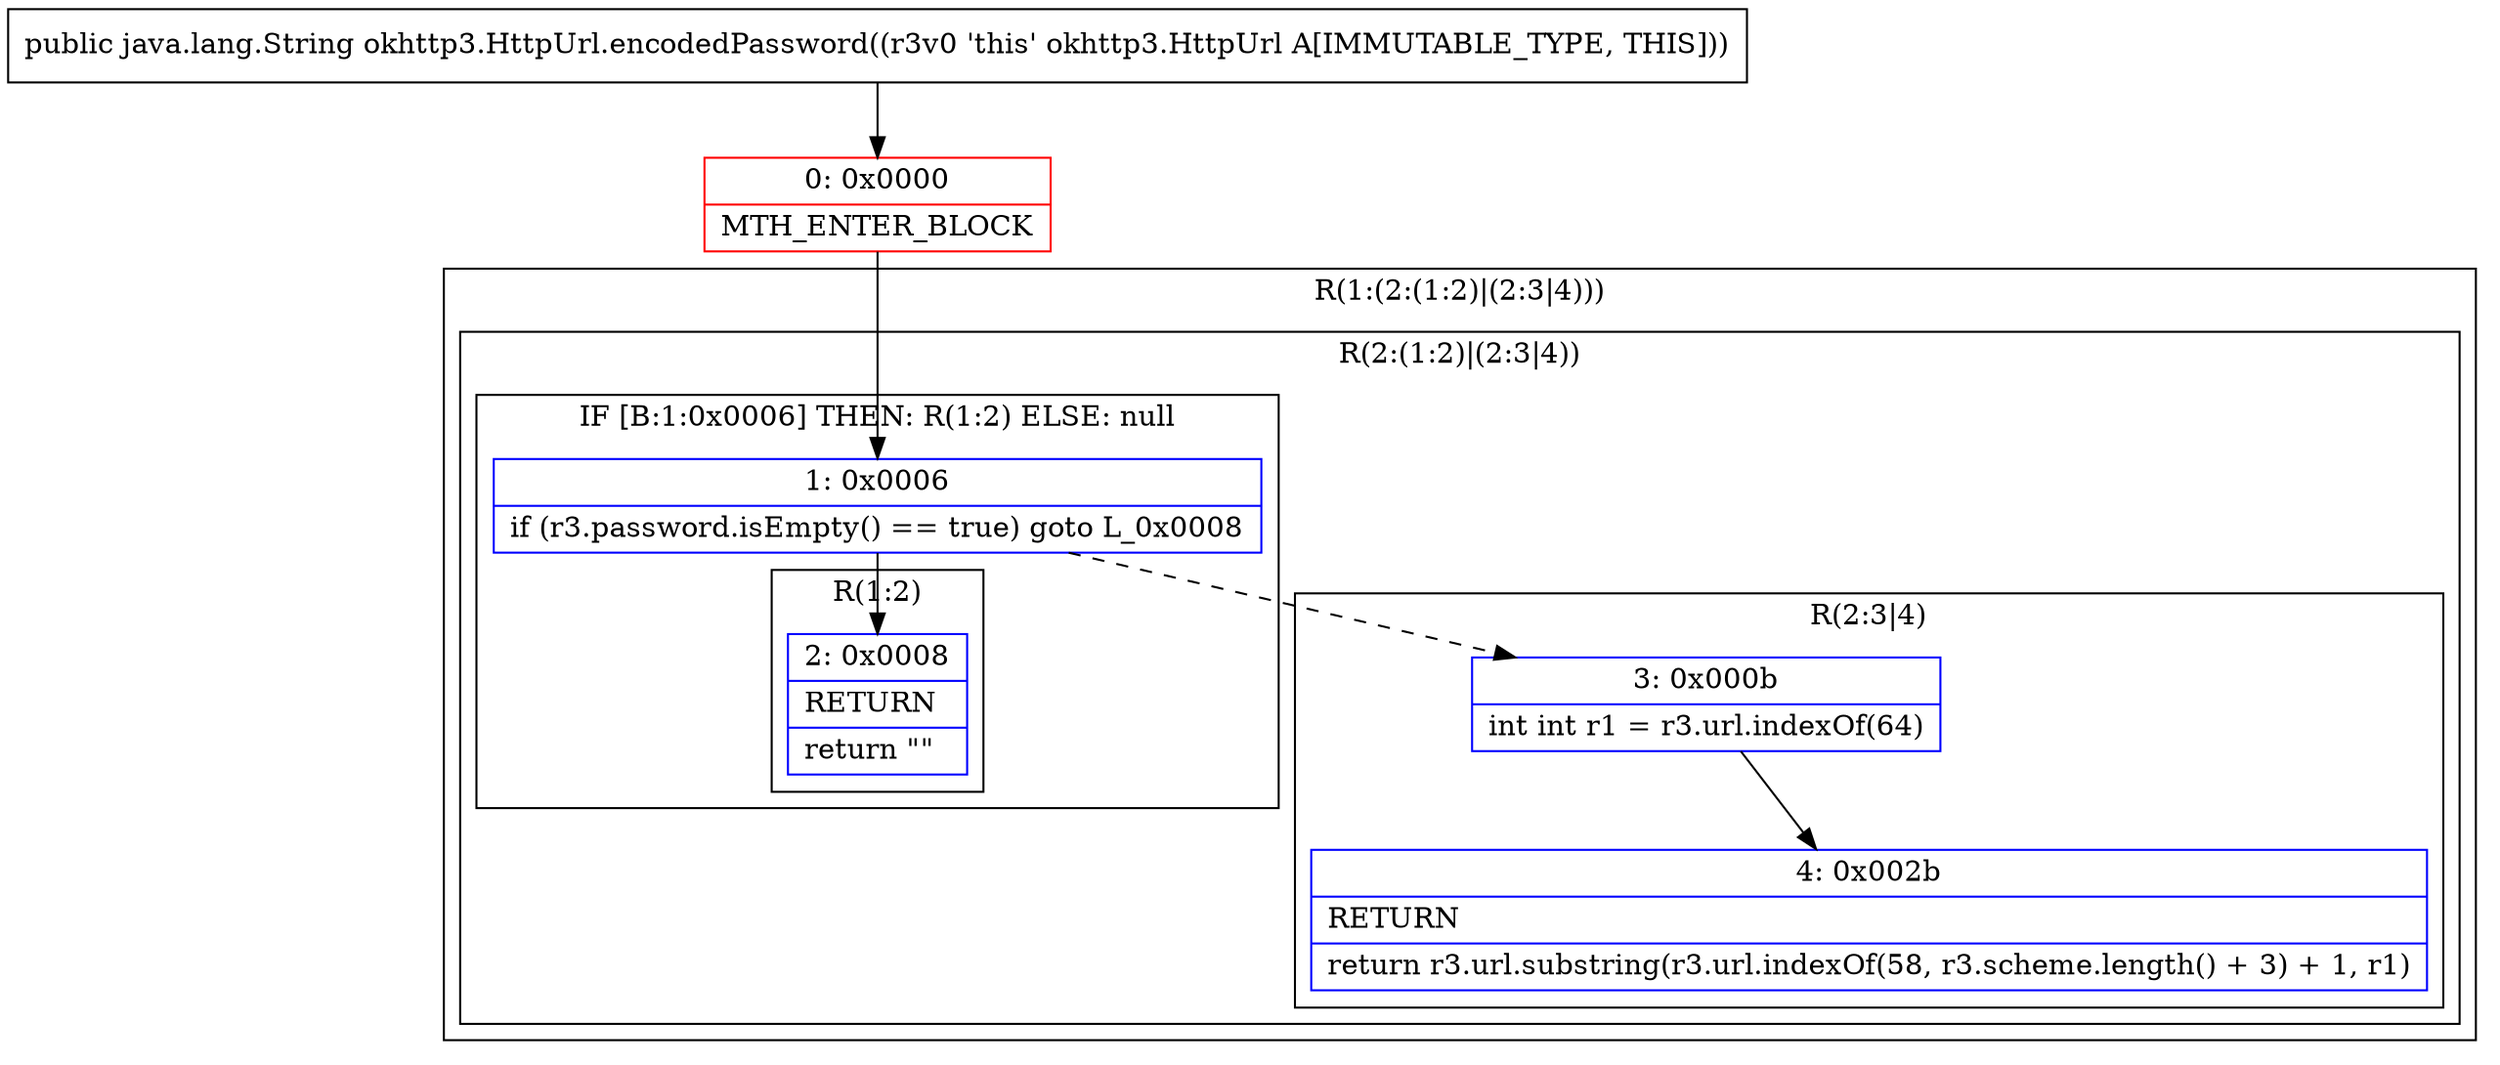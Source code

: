 digraph "CFG forokhttp3.HttpUrl.encodedPassword()Ljava\/lang\/String;" {
subgraph cluster_Region_1766056824 {
label = "R(1:(2:(1:2)|(2:3|4)))";
node [shape=record,color=blue];
subgraph cluster_Region_1092114293 {
label = "R(2:(1:2)|(2:3|4))";
node [shape=record,color=blue];
subgraph cluster_IfRegion_1919323460 {
label = "IF [B:1:0x0006] THEN: R(1:2) ELSE: null";
node [shape=record,color=blue];
Node_1 [shape=record,label="{1\:\ 0x0006|if (r3.password.isEmpty() == true) goto L_0x0008\l}"];
subgraph cluster_Region_531635382 {
label = "R(1:2)";
node [shape=record,color=blue];
Node_2 [shape=record,label="{2\:\ 0x0008|RETURN\l|return \"\"\l}"];
}
}
subgraph cluster_Region_499493069 {
label = "R(2:3|4)";
node [shape=record,color=blue];
Node_3 [shape=record,label="{3\:\ 0x000b|int int r1 = r3.url.indexOf(64)\l}"];
Node_4 [shape=record,label="{4\:\ 0x002b|RETURN\l|return r3.url.substring(r3.url.indexOf(58, r3.scheme.length() + 3) + 1, r1)\l}"];
}
}
}
Node_0 [shape=record,color=red,label="{0\:\ 0x0000|MTH_ENTER_BLOCK\l}"];
MethodNode[shape=record,label="{public java.lang.String okhttp3.HttpUrl.encodedPassword((r3v0 'this' okhttp3.HttpUrl A[IMMUTABLE_TYPE, THIS])) }"];
MethodNode -> Node_0;
Node_1 -> Node_2;
Node_1 -> Node_3[style=dashed];
Node_3 -> Node_4;
Node_0 -> Node_1;
}


